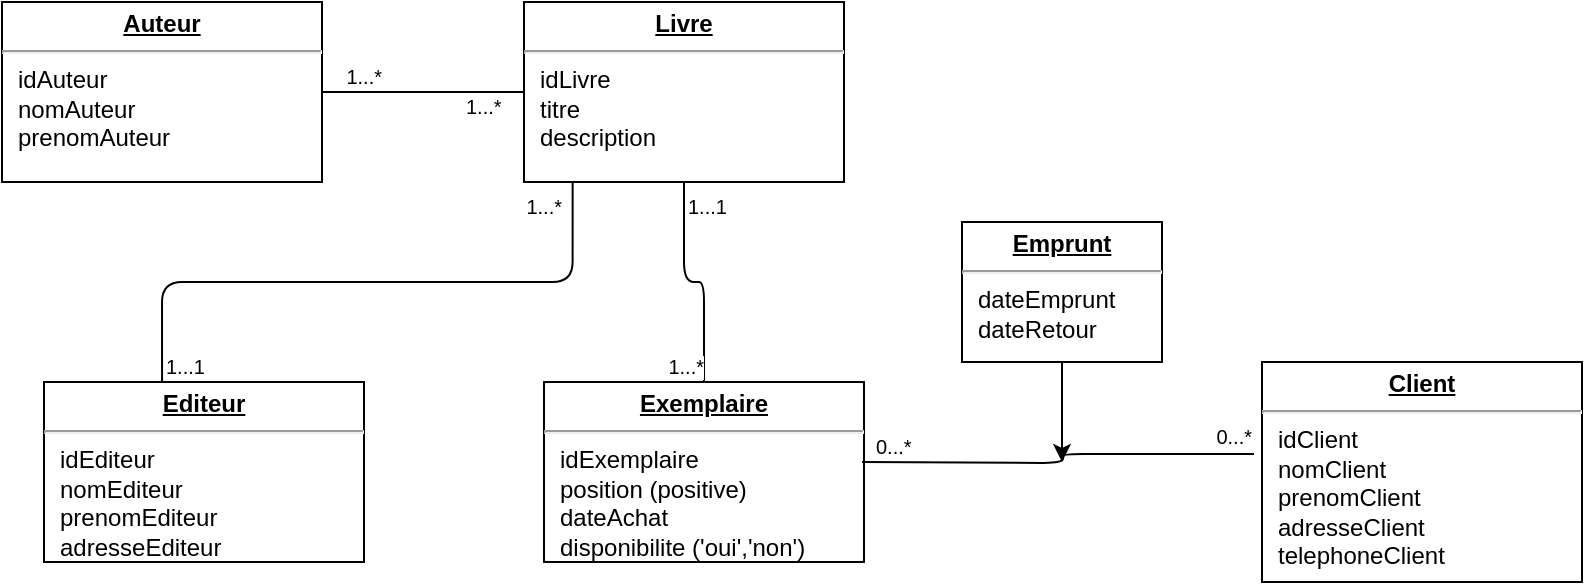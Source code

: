 <mxfile version="12.5.8" type="github"><diagram id="K8qRYo7VfSwrROCgEjkd" name="Page-1"><mxGraphModel dx="1351" dy="853" grid="1" gridSize="10" guides="1" tooltips="1" connect="1" arrows="1" fold="1" page="1" pageScale="1" pageWidth="827" pageHeight="1169" math="0" shadow="0"><root><mxCell id="0"/><mxCell id="1" parent="0"/><mxCell id="NU3_kyO4CluG22nvfnLt-1" value="&lt;p style=&quot;margin: 0px ; margin-top: 4px ; text-align: center ; text-decoration: underline&quot;&gt;&lt;b&gt;Auteur&lt;/b&gt;&lt;/p&gt;&lt;hr&gt;&lt;p style=&quot;margin: 0px ; margin-left: 8px&quot;&gt;idAuteur&amp;nbsp;&lt;/p&gt;&lt;p style=&quot;margin: 0px ; margin-left: 8px&quot;&gt;nomAuteur&lt;br&gt;prenomAuteur&lt;/p&gt;" style="verticalAlign=top;align=left;overflow=fill;fontSize=12;fontFamily=Helvetica;html=1;" vertex="1" parent="1"><mxGeometry x="20" y="280" width="160" height="90" as="geometry"/></mxCell><mxCell id="NU3_kyO4CluG22nvfnLt-2" value="&lt;p style=&quot;margin: 0px ; margin-top: 4px ; text-align: center ; text-decoration: underline&quot;&gt;&lt;b&gt;Livre&lt;/b&gt;&lt;/p&gt;&lt;hr&gt;&lt;p style=&quot;margin: 0px ; margin-left: 8px&quot;&gt;idLivre&lt;br&gt;titre&lt;/p&gt;&lt;p style=&quot;margin: 0px ; margin-left: 8px&quot;&gt;description&lt;/p&gt;" style="verticalAlign=top;align=left;overflow=fill;fontSize=12;fontFamily=Helvetica;html=1;" vertex="1" parent="1"><mxGeometry x="281" y="280" width="160" height="90" as="geometry"/></mxCell><mxCell id="NU3_kyO4CluG22nvfnLt-4" value="&lt;p style=&quot;margin: 0px ; margin-top: 4px ; text-align: center ; text-decoration: underline&quot;&gt;&lt;b&gt;Editeur&lt;/b&gt;&lt;/p&gt;&lt;hr&gt;&lt;p style=&quot;margin: 0px ; margin-left: 8px&quot;&gt;idEditeur&lt;/p&gt;&lt;p style=&quot;margin: 0px ; margin-left: 8px&quot;&gt;nomEditeur&lt;/p&gt;&lt;p style=&quot;margin: 0px ; margin-left: 8px&quot;&gt;prenomEditeur&lt;/p&gt;&lt;p style=&quot;margin: 0px ; margin-left: 8px&quot;&gt;adresseEditeur&lt;/p&gt;" style="verticalAlign=top;align=left;overflow=fill;fontSize=12;fontFamily=Helvetica;html=1;" vertex="1" parent="1"><mxGeometry x="41" y="470" width="160" height="90" as="geometry"/></mxCell><mxCell id="NU3_kyO4CluG22nvfnLt-5" value="&lt;p style=&quot;margin: 0px ; margin-top: 4px ; text-align: center ; text-decoration: underline&quot;&gt;&lt;b&gt;Exemplaire&lt;/b&gt;&lt;/p&gt;&lt;hr&gt;&lt;p style=&quot;margin: 0px ; margin-left: 8px&quot;&gt;idExemplaire&lt;br&gt;position (positive)&lt;br&gt;dateAchat&lt;/p&gt;&lt;p style=&quot;margin: 0px ; margin-left: 8px&quot;&gt;disponibilite ('oui','non')&lt;/p&gt;" style="verticalAlign=top;align=left;overflow=fill;fontSize=12;fontFamily=Helvetica;html=1;" vertex="1" parent="1"><mxGeometry x="291" y="470" width="160" height="90" as="geometry"/></mxCell><mxCell id="NU3_kyO4CluG22nvfnLt-6" value="&lt;p style=&quot;margin: 0px ; margin-top: 4px ; text-align: center ; text-decoration: underline&quot;&gt;&lt;b&gt;Client&lt;/b&gt;&lt;/p&gt;&lt;hr&gt;&lt;p style=&quot;margin: 0px ; margin-left: 8px&quot;&gt;idClient&lt;br&gt;nomClient&lt;/p&gt;&lt;p style=&quot;margin: 0px ; margin-left: 8px&quot;&gt;prenomClient&lt;/p&gt;&lt;p style=&quot;margin: 0px ; margin-left: 8px&quot;&gt;adresseClient&lt;/p&gt;&lt;p style=&quot;margin: 0px ; margin-left: 8px&quot;&gt;telephoneClient&lt;/p&gt;" style="verticalAlign=top;align=left;overflow=fill;fontSize=12;fontFamily=Helvetica;html=1;" vertex="1" parent="1"><mxGeometry x="650" y="460" width="160" height="110" as="geometry"/></mxCell><mxCell id="NU3_kyO4CluG22nvfnLt-32" style="edgeStyle=none;rounded=0;orthogonalLoop=1;jettySize=auto;html=1;" edge="1" parent="1" source="NU3_kyO4CluG22nvfnLt-9"><mxGeometry relative="1" as="geometry"><mxPoint x="550" y="510" as="targetPoint"/></mxGeometry></mxCell><mxCell id="NU3_kyO4CluG22nvfnLt-9" value="&lt;p style=&quot;margin: 0px ; margin-top: 4px ; text-align: center ; text-decoration: underline&quot;&gt;&lt;b&gt;Emprunt&lt;/b&gt;&lt;/p&gt;&lt;hr&gt;&lt;p style=&quot;margin: 0px ; margin-left: 8px&quot;&gt;dateEmprunt&lt;/p&gt;&lt;p style=&quot;margin: 0px ; margin-left: 8px&quot;&gt;dateRetour&lt;/p&gt;" style="verticalAlign=top;align=left;overflow=fill;fontSize=12;fontFamily=Helvetica;html=1;" vertex="1" parent="1"><mxGeometry x="500" y="390" width="100" height="70" as="geometry"/></mxCell><mxCell id="NU3_kyO4CluG22nvfnLt-18" value="" style="endArrow=none;html=1;edgeStyle=orthogonalEdgeStyle;entryX=-0.025;entryY=0.418;entryDx=0;entryDy=0;entryPerimeter=0;" edge="1" parent="1" target="NU3_kyO4CluG22nvfnLt-6"><mxGeometry relative="1" as="geometry"><mxPoint x="450" y="510" as="sourcePoint"/><mxPoint x="610" y="510" as="targetPoint"/></mxGeometry></mxCell><mxCell id="NU3_kyO4CluG22nvfnLt-19" value="0...*" style="resizable=0;html=1;align=left;verticalAlign=bottom;labelBackgroundColor=#ffffff;fontSize=10;" connectable="0" vertex="1" parent="NU3_kyO4CluG22nvfnLt-18"><mxGeometry x="-1" relative="1" as="geometry"><mxPoint x="5" as="offset"/></mxGeometry></mxCell><mxCell id="NU3_kyO4CluG22nvfnLt-20" value="0...*" style="resizable=0;html=1;align=right;verticalAlign=bottom;labelBackgroundColor=#ffffff;fontSize=10;" connectable="0" vertex="1" parent="NU3_kyO4CluG22nvfnLt-18"><mxGeometry x="1" relative="1" as="geometry"/></mxCell><mxCell id="NU3_kyO4CluG22nvfnLt-21" value="" style="endArrow=none;html=1;edgeStyle=orthogonalEdgeStyle;entryX=0.5;entryY=0;entryDx=0;entryDy=0;" edge="1" parent="1" source="NU3_kyO4CluG22nvfnLt-2" target="NU3_kyO4CluG22nvfnLt-5"><mxGeometry relative="1" as="geometry"><mxPoint x="260" y="380" as="sourcePoint"/><mxPoint x="420" y="380" as="targetPoint"/></mxGeometry></mxCell><mxCell id="NU3_kyO4CluG22nvfnLt-22" value="1...1" style="resizable=0;html=1;align=left;verticalAlign=bottom;labelBackgroundColor=#ffffff;fontSize=10;" connectable="0" vertex="1" parent="NU3_kyO4CluG22nvfnLt-21"><mxGeometry x="-1" relative="1" as="geometry"><mxPoint y="20" as="offset"/></mxGeometry></mxCell><mxCell id="NU3_kyO4CluG22nvfnLt-23" value="1...*" style="resizable=0;html=1;align=right;verticalAlign=bottom;labelBackgroundColor=#ffffff;fontSize=10;" connectable="0" vertex="1" parent="NU3_kyO4CluG22nvfnLt-21"><mxGeometry x="1" relative="1" as="geometry"/></mxCell><mxCell id="NU3_kyO4CluG22nvfnLt-24" value="" style="endArrow=none;html=1;edgeStyle=orthogonalEdgeStyle;exitX=1;exitY=0.5;exitDx=0;exitDy=0;entryX=0;entryY=0.5;entryDx=0;entryDy=0;" edge="1" parent="1" source="NU3_kyO4CluG22nvfnLt-1" target="NU3_kyO4CluG22nvfnLt-2"><mxGeometry relative="1" as="geometry"><mxPoint x="210" y="330" as="sourcePoint"/><mxPoint x="270" y="330" as="targetPoint"/></mxGeometry></mxCell><mxCell id="NU3_kyO4CluG22nvfnLt-25" value="1...*" style="resizable=0;html=1;align=left;verticalAlign=bottom;labelBackgroundColor=#ffffff;fontSize=10;" connectable="0" vertex="1" parent="NU3_kyO4CluG22nvfnLt-24"><mxGeometry x="-1" relative="1" as="geometry"><mxPoint x="70" y="15" as="offset"/></mxGeometry></mxCell><mxCell id="NU3_kyO4CluG22nvfnLt-26" value="1...*" style="resizable=0;html=1;align=right;verticalAlign=bottom;labelBackgroundColor=#ffffff;fontSize=10;" connectable="0" vertex="1" parent="NU3_kyO4CluG22nvfnLt-24"><mxGeometry x="1" relative="1" as="geometry"><mxPoint x="-70.83" as="offset"/></mxGeometry></mxCell><mxCell id="NU3_kyO4CluG22nvfnLt-27" value="" style="endArrow=none;html=1;edgeStyle=orthogonalEdgeStyle;entryX=0.152;entryY=1.004;entryDx=0;entryDy=0;entryPerimeter=0;exitX=0.369;exitY=0;exitDx=0;exitDy=0;exitPerimeter=0;" edge="1" parent="1" source="NU3_kyO4CluG22nvfnLt-4" target="NU3_kyO4CluG22nvfnLt-2"><mxGeometry relative="1" as="geometry"><mxPoint x="70" y="410" as="sourcePoint"/><mxPoint x="280" y="380" as="targetPoint"/></mxGeometry></mxCell><mxCell id="NU3_kyO4CluG22nvfnLt-28" value="1...1" style="resizable=0;html=1;align=left;verticalAlign=bottom;labelBackgroundColor=#ffffff;fontSize=10;" connectable="0" vertex="1" parent="NU3_kyO4CluG22nvfnLt-27"><mxGeometry x="-1" relative="1" as="geometry"/></mxCell><mxCell id="NU3_kyO4CluG22nvfnLt-29" value="1...*" style="resizable=0;html=1;align=right;verticalAlign=bottom;labelBackgroundColor=#ffffff;fontSize=10;" connectable="0" vertex="1" parent="NU3_kyO4CluG22nvfnLt-27"><mxGeometry x="1" relative="1" as="geometry"><mxPoint x="-5.32" y="20" as="offset"/></mxGeometry></mxCell><mxCell id="NU3_kyO4CluG22nvfnLt-30" style="edgeStyle=none;rounded=0;orthogonalLoop=1;jettySize=auto;html=1;entryX=1;entryY=0.5;entryDx=0;entryDy=0;" edge="1" parent="1" source="NU3_kyO4CluG22nvfnLt-1" target="NU3_kyO4CluG22nvfnLt-1"><mxGeometry relative="1" as="geometry"/></mxCell></root></mxGraphModel></diagram></mxfile>